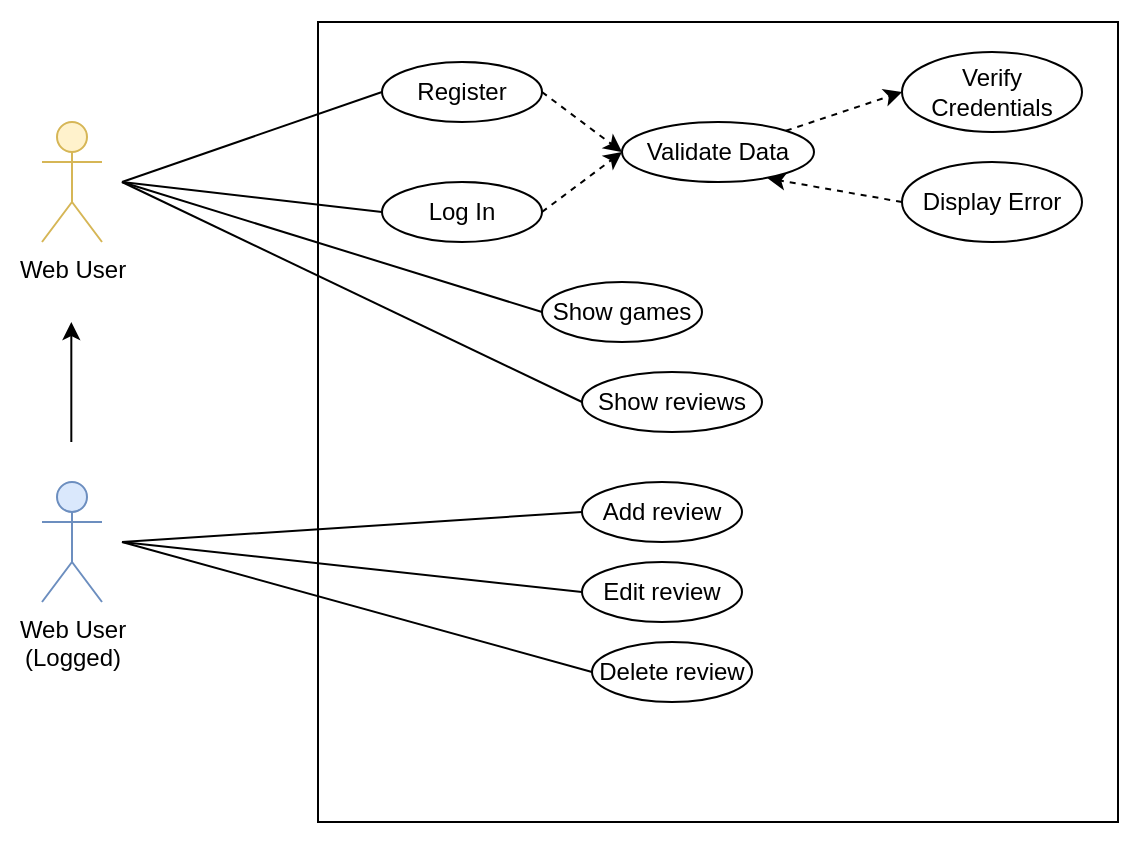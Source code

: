 <mxfile version="19.0.0" type="device"><diagram id="Q5ku4D7wE9uOO9Dq0yCP" name="Page-1"><mxGraphModel dx="981" dy="486" grid="1" gridSize="10" guides="1" tooltips="1" connect="1" arrows="1" fold="1" page="1" pageScale="1" pageWidth="827" pageHeight="1169" math="0" shadow="0"><root><mxCell id="0"/><mxCell id="1" parent="0"/><mxCell id="LfUUcPaA4i_GSk56JdmF-50" value="" style="rounded=0;whiteSpace=wrap;html=1;strokeColor=#FFFFFF;" vertex="1" parent="1"><mxGeometry x="50" y="10" width="570" height="420" as="geometry"/></mxCell><mxCell id="LfUUcPaA4i_GSk56JdmF-1" value="Web User" style="shape=umlActor;verticalLabelPosition=bottom;verticalAlign=top;html=1;outlineConnect=0;fillColor=#fff2cc;strokeColor=#d6b656;" vertex="1" parent="1"><mxGeometry x="70" y="70" width="30" height="60" as="geometry"/></mxCell><mxCell id="LfUUcPaA4i_GSk56JdmF-5" value="Web User&lt;br&gt;(Logged)" style="shape=umlActor;verticalLabelPosition=bottom;verticalAlign=top;html=1;outlineConnect=0;fillColor=#dae8fc;strokeColor=#6c8ebf;" vertex="1" parent="1"><mxGeometry x="70" y="250" width="30" height="60" as="geometry"/></mxCell><mxCell id="LfUUcPaA4i_GSk56JdmF-10" value="" style="endArrow=classic;html=1;rounded=0;" edge="1" parent="1"><mxGeometry width="50" height="50" relative="1" as="geometry"><mxPoint x="84.66" y="230" as="sourcePoint"/><mxPoint x="84.66" y="170" as="targetPoint"/><Array as="points"/></mxGeometry></mxCell><mxCell id="LfUUcPaA4i_GSk56JdmF-11" value="" style="whiteSpace=wrap;html=1;aspect=fixed;" vertex="1" parent="1"><mxGeometry x="208" y="20" width="400" height="400" as="geometry"/></mxCell><mxCell id="LfUUcPaA4i_GSk56JdmF-19" value="" style="endArrow=none;html=1;rounded=0;entryX=0;entryY=0.5;entryDx=0;entryDy=0;" edge="1" parent="1" target="LfUUcPaA4i_GSk56JdmF-27"><mxGeometry width="50" height="50" relative="1" as="geometry"><mxPoint x="110" y="100" as="sourcePoint"/><mxPoint x="240.0" y="75" as="targetPoint"/></mxGeometry></mxCell><mxCell id="LfUUcPaA4i_GSk56JdmF-22" value="" style="endArrow=none;html=1;rounded=0;entryX=0;entryY=0.5;entryDx=0;entryDy=0;" edge="1" parent="1" target="LfUUcPaA4i_GSk56JdmF-29"><mxGeometry width="50" height="50" relative="1" as="geometry"><mxPoint x="110" y="100" as="sourcePoint"/><mxPoint x="260" y="270" as="targetPoint"/></mxGeometry></mxCell><mxCell id="LfUUcPaA4i_GSk56JdmF-23" value="" style="endArrow=none;html=1;rounded=0;entryX=0;entryY=0.5;entryDx=0;entryDy=0;" edge="1" parent="1" target="LfUUcPaA4i_GSk56JdmF-30"><mxGeometry width="50" height="50" relative="1" as="geometry"><mxPoint x="110" y="100" as="sourcePoint"/><mxPoint x="130" y="410" as="targetPoint"/></mxGeometry></mxCell><mxCell id="LfUUcPaA4i_GSk56JdmF-24" value="" style="endArrow=none;html=1;rounded=0;entryX=0;entryY=0.5;entryDx=0;entryDy=0;" edge="1" parent="1" target="LfUUcPaA4i_GSk56JdmF-28"><mxGeometry width="50" height="50" relative="1" as="geometry"><mxPoint x="110" y="100" as="sourcePoint"/><mxPoint x="240.109" y="142.666" as="targetPoint"/></mxGeometry></mxCell><mxCell id="LfUUcPaA4i_GSk56JdmF-27" value="Register" style="ellipse;whiteSpace=wrap;html=1;" vertex="1" parent="1"><mxGeometry x="240" y="40" width="80" height="30" as="geometry"/></mxCell><mxCell id="LfUUcPaA4i_GSk56JdmF-28" value="Log In" style="ellipse;whiteSpace=wrap;html=1;" vertex="1" parent="1"><mxGeometry x="240" y="100" width="80" height="30" as="geometry"/></mxCell><mxCell id="LfUUcPaA4i_GSk56JdmF-29" value="Show games" style="ellipse;whiteSpace=wrap;html=1;" vertex="1" parent="1"><mxGeometry x="320" y="150" width="80" height="30" as="geometry"/></mxCell><mxCell id="LfUUcPaA4i_GSk56JdmF-30" value="Show reviews" style="ellipse;whiteSpace=wrap;html=1;" vertex="1" parent="1"><mxGeometry x="340" y="195" width="90" height="30" as="geometry"/></mxCell><mxCell id="LfUUcPaA4i_GSk56JdmF-31" value="Add review" style="ellipse;whiteSpace=wrap;html=1;" vertex="1" parent="1"><mxGeometry x="340" y="250" width="80" height="30" as="geometry"/></mxCell><mxCell id="LfUUcPaA4i_GSk56JdmF-32" value="Edit review" style="ellipse;whiteSpace=wrap;html=1;" vertex="1" parent="1"><mxGeometry x="340" y="290" width="80" height="30" as="geometry"/></mxCell><mxCell id="LfUUcPaA4i_GSk56JdmF-33" value="Delete review" style="ellipse;whiteSpace=wrap;html=1;" vertex="1" parent="1"><mxGeometry x="345" y="330" width="80" height="30" as="geometry"/></mxCell><mxCell id="LfUUcPaA4i_GSk56JdmF-34" value="" style="endArrow=none;html=1;rounded=0;entryX=0;entryY=0.5;entryDx=0;entryDy=0;" edge="1" parent="1" target="LfUUcPaA4i_GSk56JdmF-31"><mxGeometry width="50" height="50" relative="1" as="geometry"><mxPoint x="110" y="280" as="sourcePoint"/><mxPoint x="160" y="230" as="targetPoint"/></mxGeometry></mxCell><mxCell id="LfUUcPaA4i_GSk56JdmF-35" value="" style="endArrow=none;html=1;rounded=0;entryX=0;entryY=0.5;entryDx=0;entryDy=0;" edge="1" parent="1" target="LfUUcPaA4i_GSk56JdmF-32"><mxGeometry width="50" height="50" relative="1" as="geometry"><mxPoint x="110" y="280" as="sourcePoint"/><mxPoint x="130" y="390" as="targetPoint"/></mxGeometry></mxCell><mxCell id="LfUUcPaA4i_GSk56JdmF-36" value="" style="endArrow=none;html=1;rounded=0;entryX=0;entryY=0.5;entryDx=0;entryDy=0;" edge="1" parent="1" target="LfUUcPaA4i_GSk56JdmF-33"><mxGeometry width="50" height="50" relative="1" as="geometry"><mxPoint x="110" y="280" as="sourcePoint"/><mxPoint x="140" y="380" as="targetPoint"/></mxGeometry></mxCell><mxCell id="LfUUcPaA4i_GSk56JdmF-37" value="Validate Data" style="ellipse;whiteSpace=wrap;html=1;" vertex="1" parent="1"><mxGeometry x="360" y="70" width="96" height="30" as="geometry"/></mxCell><mxCell id="LfUUcPaA4i_GSk56JdmF-39" value="" style="endArrow=classic;html=1;rounded=0;dashed=1;exitX=1;exitY=0.5;exitDx=0;exitDy=0;entryX=0;entryY=0.5;entryDx=0;entryDy=0;" edge="1" parent="1" source="LfUUcPaA4i_GSk56JdmF-27" target="LfUUcPaA4i_GSk56JdmF-37"><mxGeometry width="50" height="50" relative="1" as="geometry"><mxPoint x="335" y="90" as="sourcePoint"/><mxPoint x="385" y="40" as="targetPoint"/></mxGeometry></mxCell><mxCell id="LfUUcPaA4i_GSk56JdmF-40" value="" style="endArrow=classic;html=1;rounded=0;dashed=1;exitX=1;exitY=0.5;exitDx=0;exitDy=0;entryX=0;entryY=0.5;entryDx=0;entryDy=0;" edge="1" parent="1" source="LfUUcPaA4i_GSk56JdmF-28" target="LfUUcPaA4i_GSk56JdmF-37"><mxGeometry width="50" height="50" relative="1" as="geometry"><mxPoint x="370" y="120" as="sourcePoint"/><mxPoint x="410.0" y="150" as="targetPoint"/></mxGeometry></mxCell><mxCell id="LfUUcPaA4i_GSk56JdmF-41" value="Verify&lt;br&gt;Credentials" style="ellipse;whiteSpace=wrap;html=1;" vertex="1" parent="1"><mxGeometry x="500" y="35" width="90" height="40" as="geometry"/></mxCell><mxCell id="LfUUcPaA4i_GSk56JdmF-44" value="" style="endArrow=classic;html=1;rounded=0;dashed=1;exitX=1;exitY=0;exitDx=0;exitDy=0;entryX=0;entryY=0.5;entryDx=0;entryDy=0;" edge="1" parent="1" source="LfUUcPaA4i_GSk56JdmF-37" target="LfUUcPaA4i_GSk56JdmF-41"><mxGeometry width="50" height="50" relative="1" as="geometry"><mxPoint x="480" y="140" as="sourcePoint"/><mxPoint x="530" y="90" as="targetPoint"/></mxGeometry></mxCell><mxCell id="LfUUcPaA4i_GSk56JdmF-45" value="Display Error" style="ellipse;whiteSpace=wrap;html=1;" vertex="1" parent="1"><mxGeometry x="500" y="90" width="90" height="40" as="geometry"/></mxCell><mxCell id="LfUUcPaA4i_GSk56JdmF-47" value="" style="endArrow=classic;html=1;rounded=0;dashed=1;exitX=0;exitY=0.5;exitDx=0;exitDy=0;entryX=0.758;entryY=0.938;entryDx=0;entryDy=0;entryPerimeter=0;" edge="1" parent="1" source="LfUUcPaA4i_GSk56JdmF-45" target="LfUUcPaA4i_GSk56JdmF-37"><mxGeometry width="50" height="50" relative="1" as="geometry"><mxPoint x="290" y="230" as="sourcePoint"/><mxPoint x="340" y="180" as="targetPoint"/></mxGeometry></mxCell></root></mxGraphModel></diagram></mxfile>